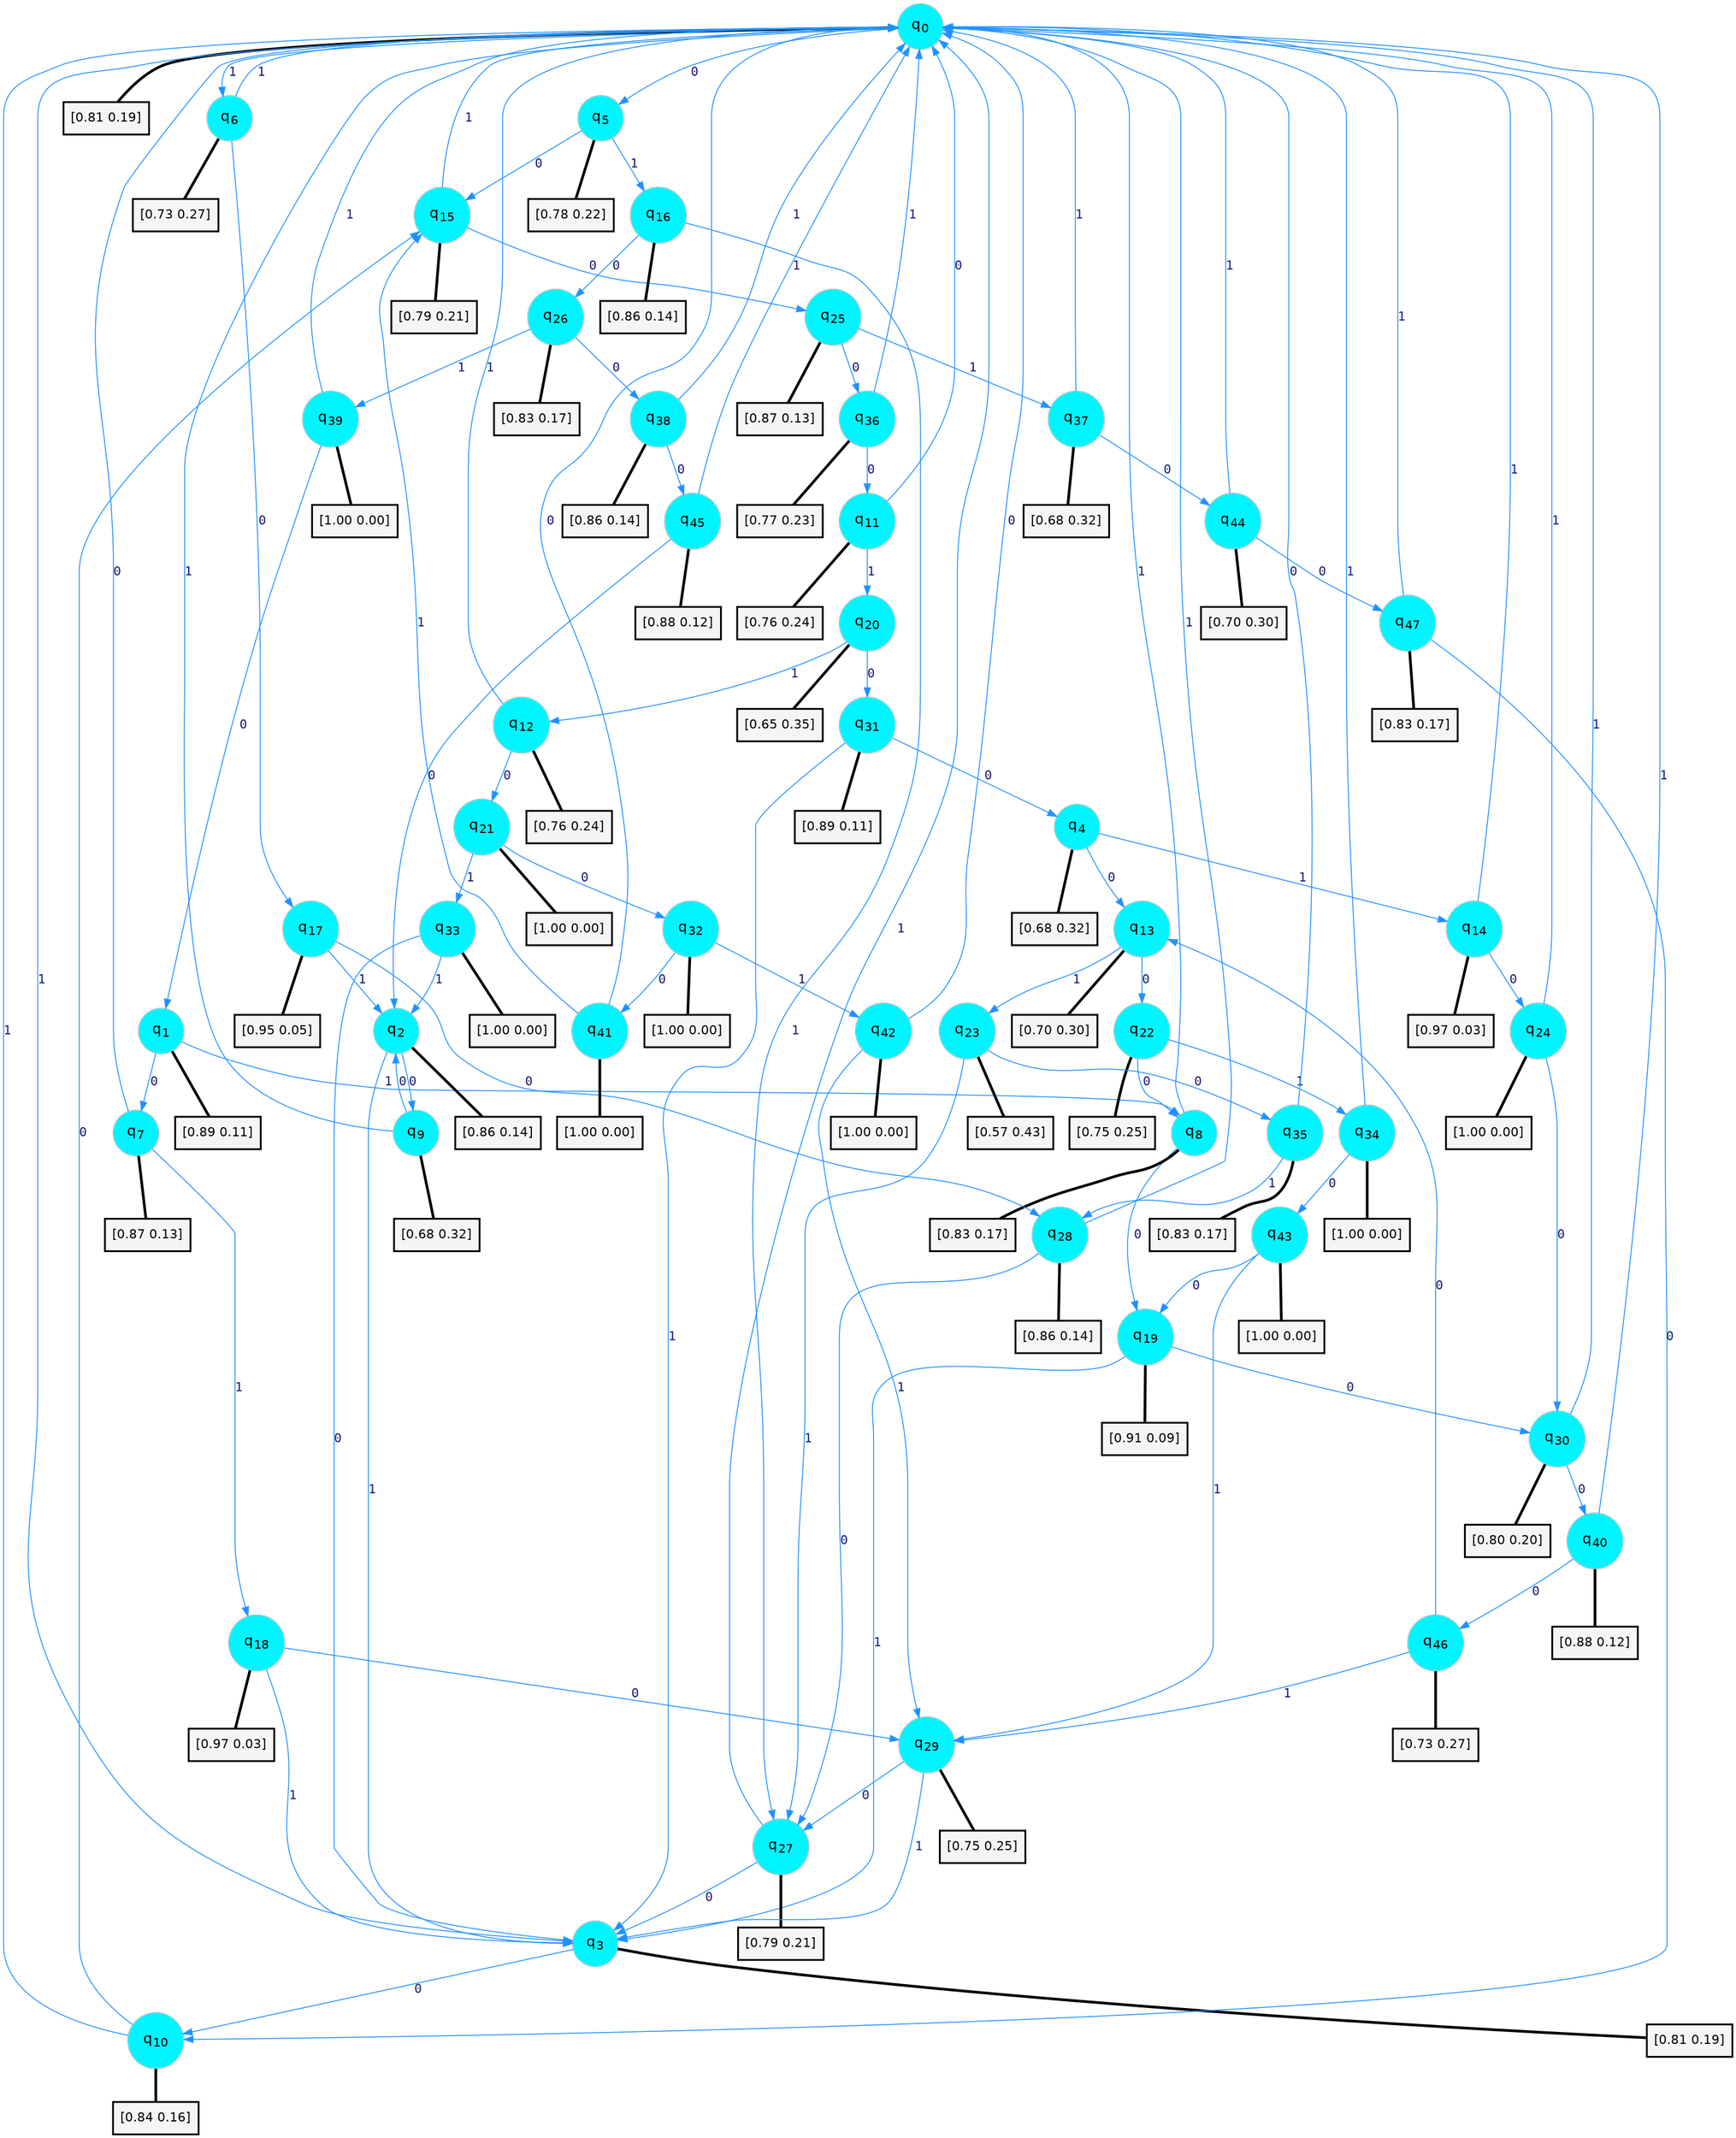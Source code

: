 digraph G {
graph [
bgcolor=transparent, dpi=300, rankdir=TD, size="40,25"];
node [
color=gray, fillcolor=turquoise1, fontcolor=black, fontname=Helvetica, fontsize=16, fontweight=bold, shape=circle, style=filled];
edge [
arrowsize=1, color=dodgerblue1, fontcolor=midnightblue, fontname=courier, fontweight=bold, penwidth=1, style=solid, weight=20];
0[label=<q<SUB>0</SUB>>];
1[label=<q<SUB>1</SUB>>];
2[label=<q<SUB>2</SUB>>];
3[label=<q<SUB>3</SUB>>];
4[label=<q<SUB>4</SUB>>];
5[label=<q<SUB>5</SUB>>];
6[label=<q<SUB>6</SUB>>];
7[label=<q<SUB>7</SUB>>];
8[label=<q<SUB>8</SUB>>];
9[label=<q<SUB>9</SUB>>];
10[label=<q<SUB>10</SUB>>];
11[label=<q<SUB>11</SUB>>];
12[label=<q<SUB>12</SUB>>];
13[label=<q<SUB>13</SUB>>];
14[label=<q<SUB>14</SUB>>];
15[label=<q<SUB>15</SUB>>];
16[label=<q<SUB>16</SUB>>];
17[label=<q<SUB>17</SUB>>];
18[label=<q<SUB>18</SUB>>];
19[label=<q<SUB>19</SUB>>];
20[label=<q<SUB>20</SUB>>];
21[label=<q<SUB>21</SUB>>];
22[label=<q<SUB>22</SUB>>];
23[label=<q<SUB>23</SUB>>];
24[label=<q<SUB>24</SUB>>];
25[label=<q<SUB>25</SUB>>];
26[label=<q<SUB>26</SUB>>];
27[label=<q<SUB>27</SUB>>];
28[label=<q<SUB>28</SUB>>];
29[label=<q<SUB>29</SUB>>];
30[label=<q<SUB>30</SUB>>];
31[label=<q<SUB>31</SUB>>];
32[label=<q<SUB>32</SUB>>];
33[label=<q<SUB>33</SUB>>];
34[label=<q<SUB>34</SUB>>];
35[label=<q<SUB>35</SUB>>];
36[label=<q<SUB>36</SUB>>];
37[label=<q<SUB>37</SUB>>];
38[label=<q<SUB>38</SUB>>];
39[label=<q<SUB>39</SUB>>];
40[label=<q<SUB>40</SUB>>];
41[label=<q<SUB>41</SUB>>];
42[label=<q<SUB>42</SUB>>];
43[label=<q<SUB>43</SUB>>];
44[label=<q<SUB>44</SUB>>];
45[label=<q<SUB>45</SUB>>];
46[label=<q<SUB>46</SUB>>];
47[label=<q<SUB>47</SUB>>];
48[label="[0.81 0.19]", shape=box,fontcolor=black, fontname=Helvetica, fontsize=14, penwidth=2, fillcolor=whitesmoke,color=black];
49[label="[0.89 0.11]", shape=box,fontcolor=black, fontname=Helvetica, fontsize=14, penwidth=2, fillcolor=whitesmoke,color=black];
50[label="[0.86 0.14]", shape=box,fontcolor=black, fontname=Helvetica, fontsize=14, penwidth=2, fillcolor=whitesmoke,color=black];
51[label="[0.81 0.19]", shape=box,fontcolor=black, fontname=Helvetica, fontsize=14, penwidth=2, fillcolor=whitesmoke,color=black];
52[label="[0.68 0.32]", shape=box,fontcolor=black, fontname=Helvetica, fontsize=14, penwidth=2, fillcolor=whitesmoke,color=black];
53[label="[0.78 0.22]", shape=box,fontcolor=black, fontname=Helvetica, fontsize=14, penwidth=2, fillcolor=whitesmoke,color=black];
54[label="[0.73 0.27]", shape=box,fontcolor=black, fontname=Helvetica, fontsize=14, penwidth=2, fillcolor=whitesmoke,color=black];
55[label="[0.87 0.13]", shape=box,fontcolor=black, fontname=Helvetica, fontsize=14, penwidth=2, fillcolor=whitesmoke,color=black];
56[label="[0.83 0.17]", shape=box,fontcolor=black, fontname=Helvetica, fontsize=14, penwidth=2, fillcolor=whitesmoke,color=black];
57[label="[0.68 0.32]", shape=box,fontcolor=black, fontname=Helvetica, fontsize=14, penwidth=2, fillcolor=whitesmoke,color=black];
58[label="[0.84 0.16]", shape=box,fontcolor=black, fontname=Helvetica, fontsize=14, penwidth=2, fillcolor=whitesmoke,color=black];
59[label="[0.76 0.24]", shape=box,fontcolor=black, fontname=Helvetica, fontsize=14, penwidth=2, fillcolor=whitesmoke,color=black];
60[label="[0.76 0.24]", shape=box,fontcolor=black, fontname=Helvetica, fontsize=14, penwidth=2, fillcolor=whitesmoke,color=black];
61[label="[0.70 0.30]", shape=box,fontcolor=black, fontname=Helvetica, fontsize=14, penwidth=2, fillcolor=whitesmoke,color=black];
62[label="[0.97 0.03]", shape=box,fontcolor=black, fontname=Helvetica, fontsize=14, penwidth=2, fillcolor=whitesmoke,color=black];
63[label="[0.79 0.21]", shape=box,fontcolor=black, fontname=Helvetica, fontsize=14, penwidth=2, fillcolor=whitesmoke,color=black];
64[label="[0.86 0.14]", shape=box,fontcolor=black, fontname=Helvetica, fontsize=14, penwidth=2, fillcolor=whitesmoke,color=black];
65[label="[0.95 0.05]", shape=box,fontcolor=black, fontname=Helvetica, fontsize=14, penwidth=2, fillcolor=whitesmoke,color=black];
66[label="[0.97 0.03]", shape=box,fontcolor=black, fontname=Helvetica, fontsize=14, penwidth=2, fillcolor=whitesmoke,color=black];
67[label="[0.91 0.09]", shape=box,fontcolor=black, fontname=Helvetica, fontsize=14, penwidth=2, fillcolor=whitesmoke,color=black];
68[label="[0.65 0.35]", shape=box,fontcolor=black, fontname=Helvetica, fontsize=14, penwidth=2, fillcolor=whitesmoke,color=black];
69[label="[1.00 0.00]", shape=box,fontcolor=black, fontname=Helvetica, fontsize=14, penwidth=2, fillcolor=whitesmoke,color=black];
70[label="[0.75 0.25]", shape=box,fontcolor=black, fontname=Helvetica, fontsize=14, penwidth=2, fillcolor=whitesmoke,color=black];
71[label="[0.57 0.43]", shape=box,fontcolor=black, fontname=Helvetica, fontsize=14, penwidth=2, fillcolor=whitesmoke,color=black];
72[label="[1.00 0.00]", shape=box,fontcolor=black, fontname=Helvetica, fontsize=14, penwidth=2, fillcolor=whitesmoke,color=black];
73[label="[0.87 0.13]", shape=box,fontcolor=black, fontname=Helvetica, fontsize=14, penwidth=2, fillcolor=whitesmoke,color=black];
74[label="[0.83 0.17]", shape=box,fontcolor=black, fontname=Helvetica, fontsize=14, penwidth=2, fillcolor=whitesmoke,color=black];
75[label="[0.79 0.21]", shape=box,fontcolor=black, fontname=Helvetica, fontsize=14, penwidth=2, fillcolor=whitesmoke,color=black];
76[label="[0.86 0.14]", shape=box,fontcolor=black, fontname=Helvetica, fontsize=14, penwidth=2, fillcolor=whitesmoke,color=black];
77[label="[0.75 0.25]", shape=box,fontcolor=black, fontname=Helvetica, fontsize=14, penwidth=2, fillcolor=whitesmoke,color=black];
78[label="[0.80 0.20]", shape=box,fontcolor=black, fontname=Helvetica, fontsize=14, penwidth=2, fillcolor=whitesmoke,color=black];
79[label="[0.89 0.11]", shape=box,fontcolor=black, fontname=Helvetica, fontsize=14, penwidth=2, fillcolor=whitesmoke,color=black];
80[label="[1.00 0.00]", shape=box,fontcolor=black, fontname=Helvetica, fontsize=14, penwidth=2, fillcolor=whitesmoke,color=black];
81[label="[1.00 0.00]", shape=box,fontcolor=black, fontname=Helvetica, fontsize=14, penwidth=2, fillcolor=whitesmoke,color=black];
82[label="[1.00 0.00]", shape=box,fontcolor=black, fontname=Helvetica, fontsize=14, penwidth=2, fillcolor=whitesmoke,color=black];
83[label="[0.83 0.17]", shape=box,fontcolor=black, fontname=Helvetica, fontsize=14, penwidth=2, fillcolor=whitesmoke,color=black];
84[label="[0.77 0.23]", shape=box,fontcolor=black, fontname=Helvetica, fontsize=14, penwidth=2, fillcolor=whitesmoke,color=black];
85[label="[0.68 0.32]", shape=box,fontcolor=black, fontname=Helvetica, fontsize=14, penwidth=2, fillcolor=whitesmoke,color=black];
86[label="[0.86 0.14]", shape=box,fontcolor=black, fontname=Helvetica, fontsize=14, penwidth=2, fillcolor=whitesmoke,color=black];
87[label="[1.00 0.00]", shape=box,fontcolor=black, fontname=Helvetica, fontsize=14, penwidth=2, fillcolor=whitesmoke,color=black];
88[label="[0.88 0.12]", shape=box,fontcolor=black, fontname=Helvetica, fontsize=14, penwidth=2, fillcolor=whitesmoke,color=black];
89[label="[1.00 0.00]", shape=box,fontcolor=black, fontname=Helvetica, fontsize=14, penwidth=2, fillcolor=whitesmoke,color=black];
90[label="[1.00 0.00]", shape=box,fontcolor=black, fontname=Helvetica, fontsize=14, penwidth=2, fillcolor=whitesmoke,color=black];
91[label="[1.00 0.00]", shape=box,fontcolor=black, fontname=Helvetica, fontsize=14, penwidth=2, fillcolor=whitesmoke,color=black];
92[label="[0.70 0.30]", shape=box,fontcolor=black, fontname=Helvetica, fontsize=14, penwidth=2, fillcolor=whitesmoke,color=black];
93[label="[0.88 0.12]", shape=box,fontcolor=black, fontname=Helvetica, fontsize=14, penwidth=2, fillcolor=whitesmoke,color=black];
94[label="[0.73 0.27]", shape=box,fontcolor=black, fontname=Helvetica, fontsize=14, penwidth=2, fillcolor=whitesmoke,color=black];
95[label="[0.83 0.17]", shape=box,fontcolor=black, fontname=Helvetica, fontsize=14, penwidth=2, fillcolor=whitesmoke,color=black];
0->5 [label=0];
0->6 [label=1];
0->48 [arrowhead=none, penwidth=3,color=black];
1->7 [label=0];
1->8 [label=1];
1->49 [arrowhead=none, penwidth=3,color=black];
2->9 [label=0];
2->3 [label=1];
2->50 [arrowhead=none, penwidth=3,color=black];
3->10 [label=0];
3->0 [label=1];
3->51 [arrowhead=none, penwidth=3,color=black];
4->13 [label=0];
4->14 [label=1];
4->52 [arrowhead=none, penwidth=3,color=black];
5->15 [label=0];
5->16 [label=1];
5->53 [arrowhead=none, penwidth=3,color=black];
6->17 [label=0];
6->0 [label=1];
6->54 [arrowhead=none, penwidth=3,color=black];
7->0 [label=0];
7->18 [label=1];
7->55 [arrowhead=none, penwidth=3,color=black];
8->19 [label=0];
8->0 [label=1];
8->56 [arrowhead=none, penwidth=3,color=black];
9->2 [label=0];
9->0 [label=1];
9->57 [arrowhead=none, penwidth=3,color=black];
10->15 [label=0];
10->0 [label=1];
10->58 [arrowhead=none, penwidth=3,color=black];
11->0 [label=0];
11->20 [label=1];
11->59 [arrowhead=none, penwidth=3,color=black];
12->21 [label=0];
12->0 [label=1];
12->60 [arrowhead=none, penwidth=3,color=black];
13->22 [label=0];
13->23 [label=1];
13->61 [arrowhead=none, penwidth=3,color=black];
14->24 [label=0];
14->0 [label=1];
14->62 [arrowhead=none, penwidth=3,color=black];
15->25 [label=0];
15->0 [label=1];
15->63 [arrowhead=none, penwidth=3,color=black];
16->26 [label=0];
16->27 [label=1];
16->64 [arrowhead=none, penwidth=3,color=black];
17->28 [label=0];
17->2 [label=1];
17->65 [arrowhead=none, penwidth=3,color=black];
18->29 [label=0];
18->3 [label=1];
18->66 [arrowhead=none, penwidth=3,color=black];
19->30 [label=0];
19->3 [label=1];
19->67 [arrowhead=none, penwidth=3,color=black];
20->31 [label=0];
20->12 [label=1];
20->68 [arrowhead=none, penwidth=3,color=black];
21->32 [label=0];
21->33 [label=1];
21->69 [arrowhead=none, penwidth=3,color=black];
22->8 [label=0];
22->34 [label=1];
22->70 [arrowhead=none, penwidth=3,color=black];
23->35 [label=0];
23->27 [label=1];
23->71 [arrowhead=none, penwidth=3,color=black];
24->30 [label=0];
24->0 [label=1];
24->72 [arrowhead=none, penwidth=3,color=black];
25->36 [label=0];
25->37 [label=1];
25->73 [arrowhead=none, penwidth=3,color=black];
26->38 [label=0];
26->39 [label=1];
26->74 [arrowhead=none, penwidth=3,color=black];
27->3 [label=0];
27->0 [label=1];
27->75 [arrowhead=none, penwidth=3,color=black];
28->27 [label=0];
28->0 [label=1];
28->76 [arrowhead=none, penwidth=3,color=black];
29->27 [label=0];
29->3 [label=1];
29->77 [arrowhead=none, penwidth=3,color=black];
30->40 [label=0];
30->0 [label=1];
30->78 [arrowhead=none, penwidth=3,color=black];
31->4 [label=0];
31->3 [label=1];
31->79 [arrowhead=none, penwidth=3,color=black];
32->41 [label=0];
32->42 [label=1];
32->80 [arrowhead=none, penwidth=3,color=black];
33->3 [label=0];
33->2 [label=1];
33->81 [arrowhead=none, penwidth=3,color=black];
34->43 [label=0];
34->0 [label=1];
34->82 [arrowhead=none, penwidth=3,color=black];
35->0 [label=0];
35->28 [label=1];
35->83 [arrowhead=none, penwidth=3,color=black];
36->11 [label=0];
36->0 [label=1];
36->84 [arrowhead=none, penwidth=3,color=black];
37->44 [label=0];
37->0 [label=1];
37->85 [arrowhead=none, penwidth=3,color=black];
38->45 [label=0];
38->0 [label=1];
38->86 [arrowhead=none, penwidth=3,color=black];
39->1 [label=0];
39->0 [label=1];
39->87 [arrowhead=none, penwidth=3,color=black];
40->46 [label=0];
40->0 [label=1];
40->88 [arrowhead=none, penwidth=3,color=black];
41->0 [label=0];
41->15 [label=1];
41->89 [arrowhead=none, penwidth=3,color=black];
42->0 [label=0];
42->29 [label=1];
42->90 [arrowhead=none, penwidth=3,color=black];
43->19 [label=0];
43->29 [label=1];
43->91 [arrowhead=none, penwidth=3,color=black];
44->47 [label=0];
44->0 [label=1];
44->92 [arrowhead=none, penwidth=3,color=black];
45->2 [label=0];
45->0 [label=1];
45->93 [arrowhead=none, penwidth=3,color=black];
46->13 [label=0];
46->29 [label=1];
46->94 [arrowhead=none, penwidth=3,color=black];
47->10 [label=0];
47->0 [label=1];
47->95 [arrowhead=none, penwidth=3,color=black];
}
